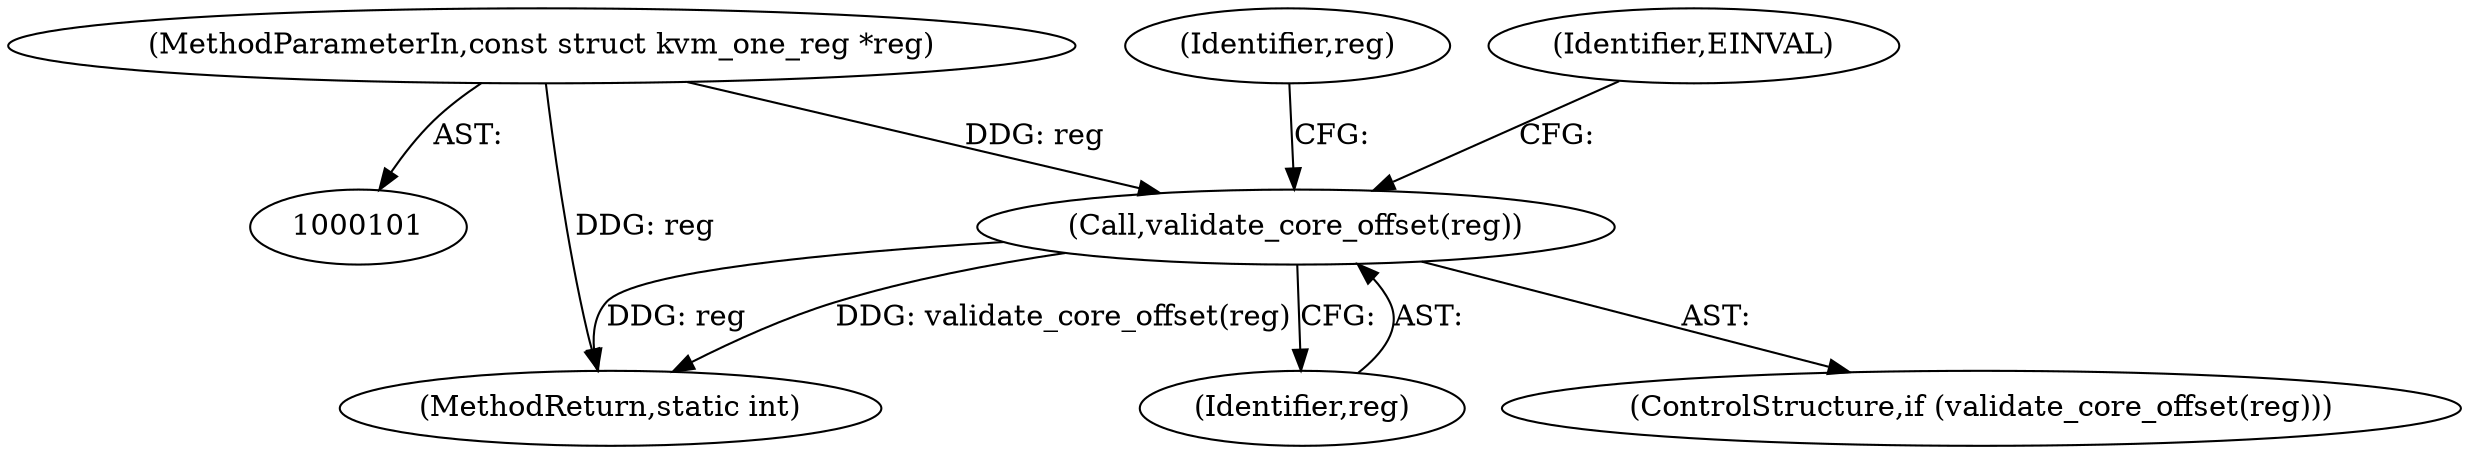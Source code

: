 digraph "0_linux_2a3f93459d689d990b3ecfbe782fec89b97d3279@pointer" {
"1000166" [label="(Call,validate_core_offset(reg))"];
"1000103" [label="(MethodParameterIn,const struct kvm_one_reg *reg)"];
"1000267" [label="(MethodReturn,static int)"];
"1000175" [label="(Identifier,reg)"];
"1000170" [label="(Identifier,EINVAL)"];
"1000166" [label="(Call,validate_core_offset(reg))"];
"1000167" [label="(Identifier,reg)"];
"1000165" [label="(ControlStructure,if (validate_core_offset(reg)))"];
"1000103" [label="(MethodParameterIn,const struct kvm_one_reg *reg)"];
"1000166" -> "1000165"  [label="AST: "];
"1000166" -> "1000167"  [label="CFG: "];
"1000167" -> "1000166"  [label="AST: "];
"1000170" -> "1000166"  [label="CFG: "];
"1000175" -> "1000166"  [label="CFG: "];
"1000166" -> "1000267"  [label="DDG: validate_core_offset(reg)"];
"1000166" -> "1000267"  [label="DDG: reg"];
"1000103" -> "1000166"  [label="DDG: reg"];
"1000103" -> "1000101"  [label="AST: "];
"1000103" -> "1000267"  [label="DDG: reg"];
}
